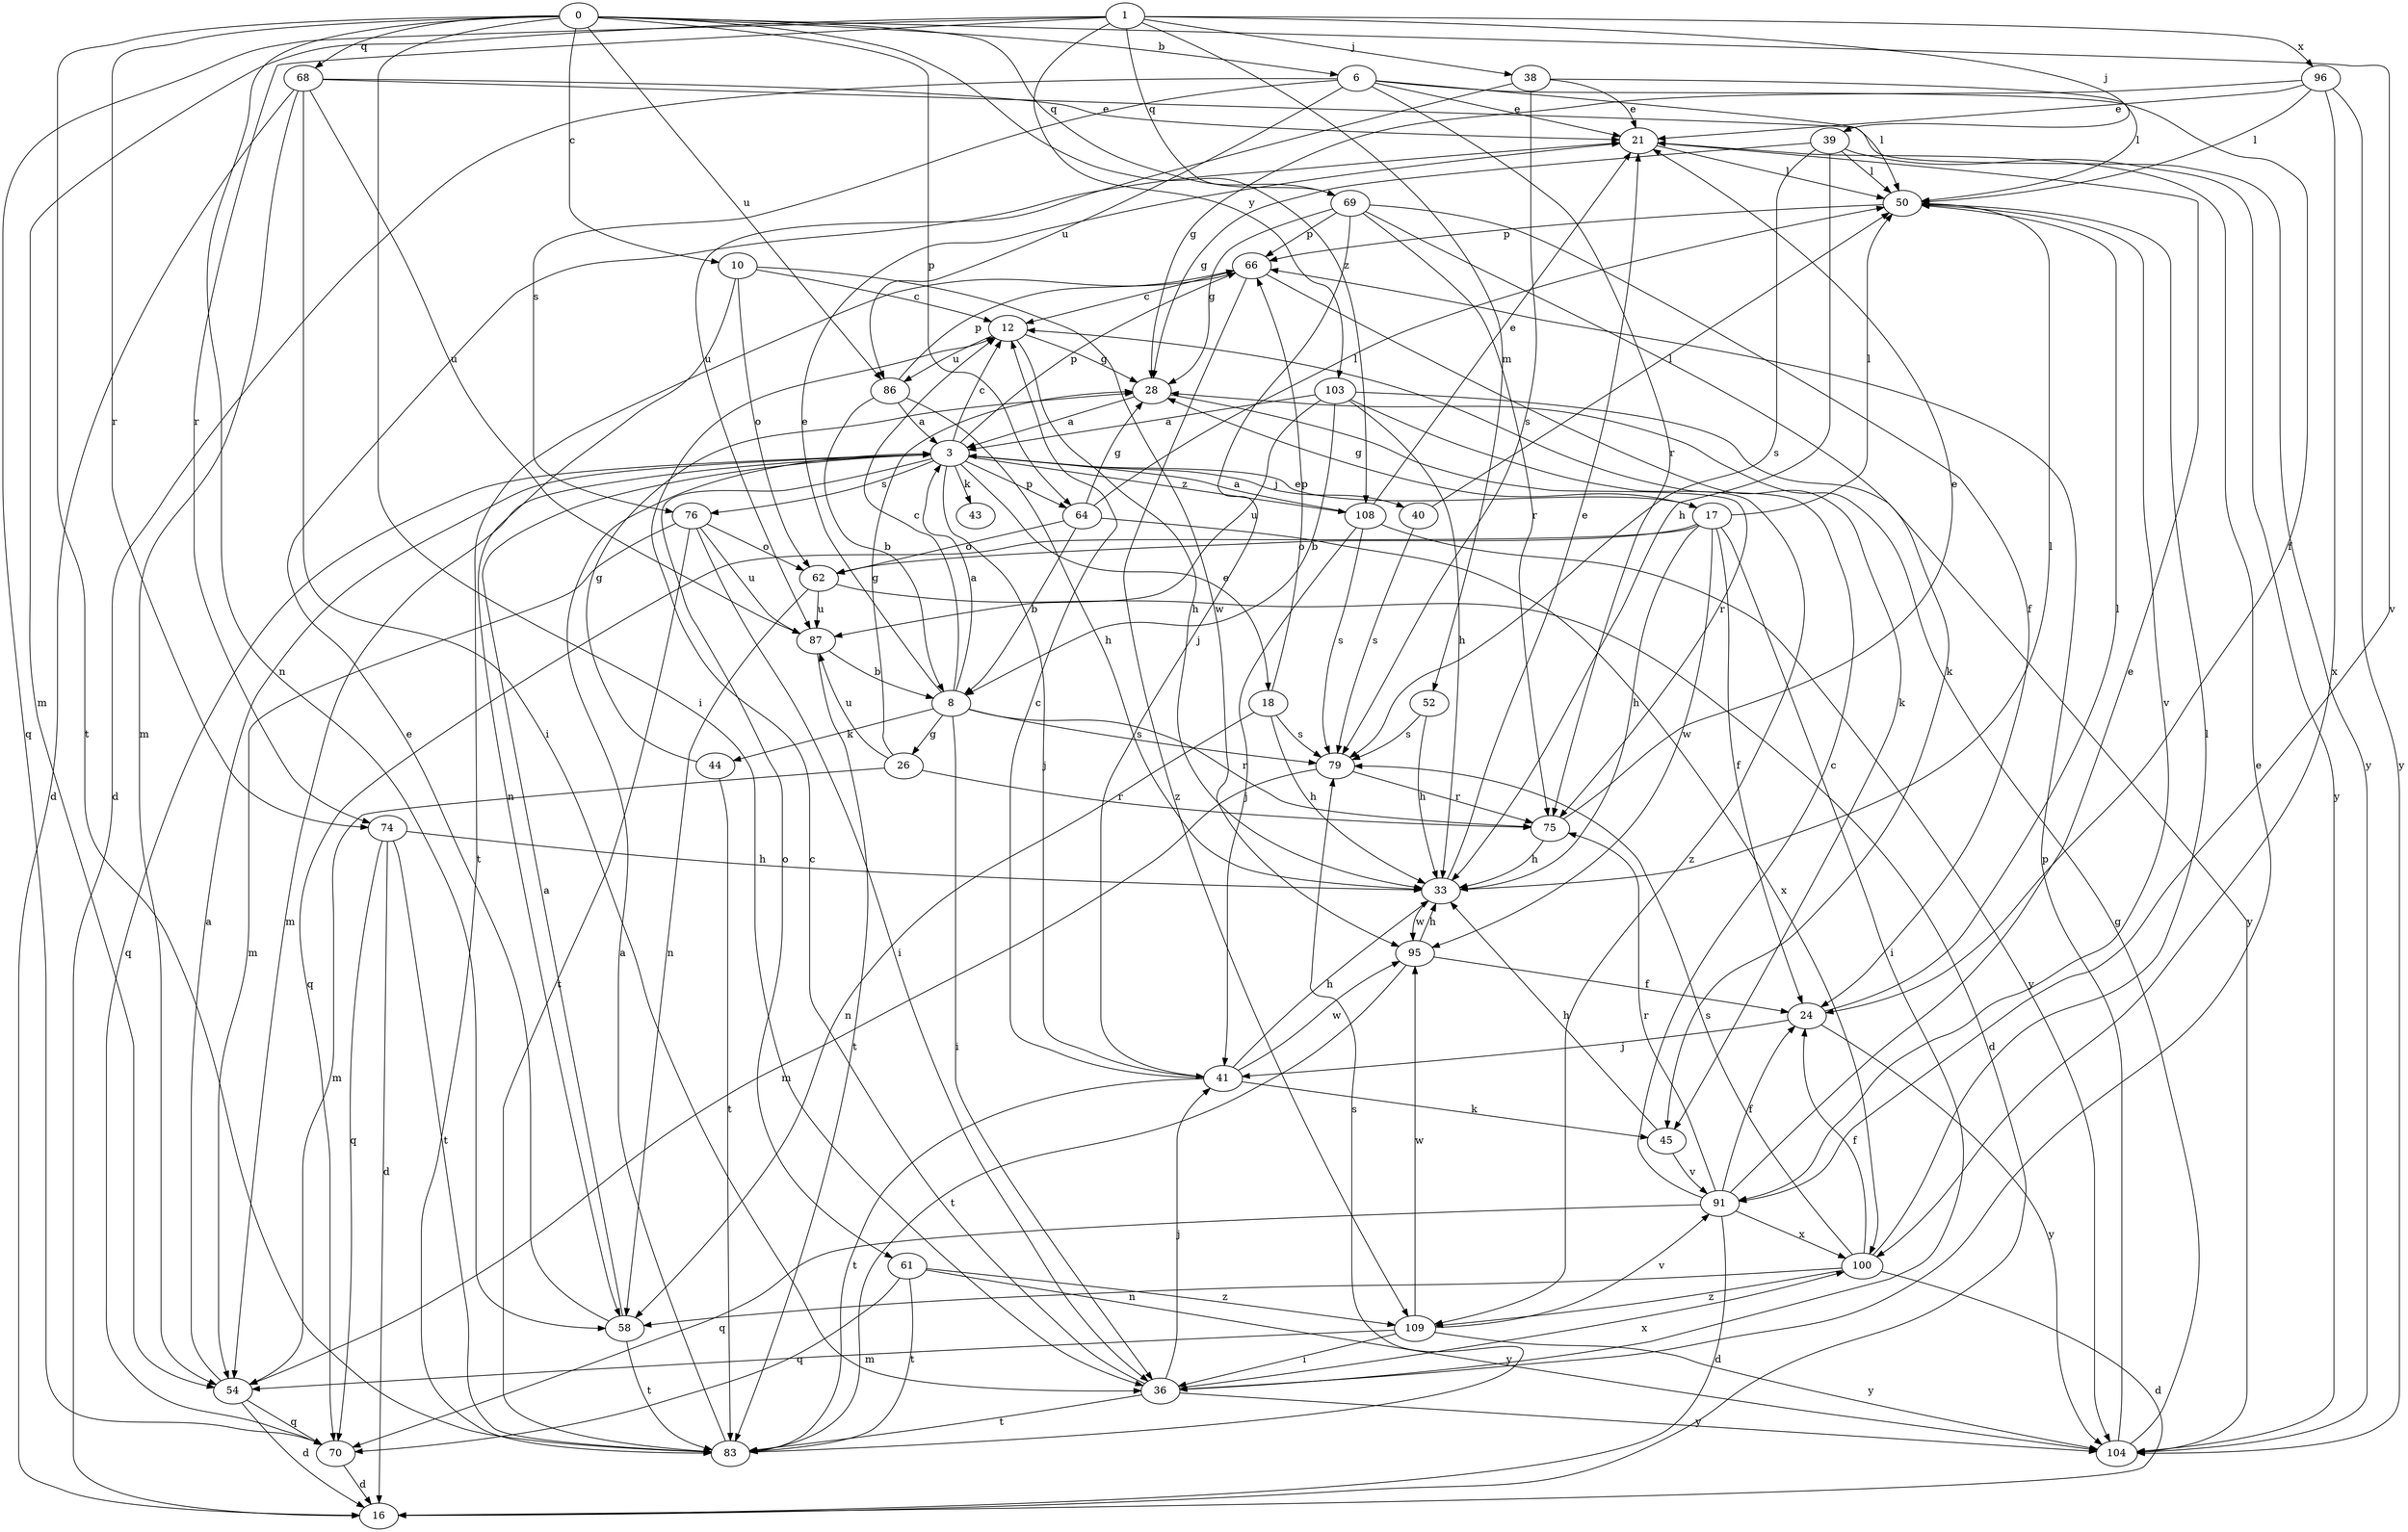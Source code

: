 strict digraph  {
0;
1;
3;
6;
8;
10;
12;
16;
17;
18;
21;
24;
26;
28;
33;
36;
38;
39;
40;
41;
43;
44;
45;
50;
52;
54;
58;
61;
62;
64;
66;
68;
69;
70;
74;
75;
76;
79;
83;
86;
87;
91;
95;
96;
100;
103;
104;
108;
109;
0 -> 6  [label=b];
0 -> 10  [label=c];
0 -> 36  [label=i];
0 -> 58  [label=n];
0 -> 64  [label=p];
0 -> 68  [label=q];
0 -> 69  [label=q];
0 -> 74  [label=r];
0 -> 83  [label=t];
0 -> 86  [label=u];
0 -> 91  [label=v];
0 -> 108  [label=z];
1 -> 38  [label=j];
1 -> 39  [label=j];
1 -> 52  [label=m];
1 -> 54  [label=m];
1 -> 69  [label=q];
1 -> 70  [label=q];
1 -> 74  [label=r];
1 -> 96  [label=x];
1 -> 103  [label=y];
3 -> 12  [label=c];
3 -> 17  [label=e];
3 -> 18  [label=e];
3 -> 40  [label=j];
3 -> 41  [label=j];
3 -> 43  [label=k];
3 -> 54  [label=m];
3 -> 61  [label=o];
3 -> 64  [label=p];
3 -> 66  [label=p];
3 -> 70  [label=q];
3 -> 76  [label=s];
3 -> 108  [label=z];
6 -> 16  [label=d];
6 -> 21  [label=e];
6 -> 24  [label=f];
6 -> 50  [label=l];
6 -> 75  [label=r];
6 -> 76  [label=s];
6 -> 86  [label=u];
8 -> 3  [label=a];
8 -> 12  [label=c];
8 -> 21  [label=e];
8 -> 26  [label=g];
8 -> 36  [label=i];
8 -> 44  [label=k];
8 -> 75  [label=r];
8 -> 79  [label=s];
10 -> 12  [label=c];
10 -> 58  [label=n];
10 -> 62  [label=o];
10 -> 95  [label=w];
12 -> 28  [label=g];
12 -> 33  [label=h];
12 -> 86  [label=u];
17 -> 24  [label=f];
17 -> 28  [label=g];
17 -> 33  [label=h];
17 -> 36  [label=i];
17 -> 50  [label=l];
17 -> 62  [label=o];
17 -> 70  [label=q];
17 -> 95  [label=w];
18 -> 33  [label=h];
18 -> 58  [label=n];
18 -> 66  [label=p];
18 -> 79  [label=s];
21 -> 50  [label=l];
24 -> 41  [label=j];
24 -> 50  [label=l];
24 -> 104  [label=y];
26 -> 28  [label=g];
26 -> 54  [label=m];
26 -> 75  [label=r];
26 -> 87  [label=u];
28 -> 3  [label=a];
28 -> 75  [label=r];
33 -> 21  [label=e];
33 -> 50  [label=l];
33 -> 95  [label=w];
36 -> 12  [label=c];
36 -> 21  [label=e];
36 -> 41  [label=j];
36 -> 83  [label=t];
36 -> 100  [label=x];
36 -> 104  [label=y];
38 -> 21  [label=e];
38 -> 50  [label=l];
38 -> 79  [label=s];
38 -> 87  [label=u];
39 -> 28  [label=g];
39 -> 33  [label=h];
39 -> 50  [label=l];
39 -> 79  [label=s];
39 -> 104  [label=y];
40 -> 50  [label=l];
40 -> 79  [label=s];
41 -> 12  [label=c];
41 -> 33  [label=h];
41 -> 45  [label=k];
41 -> 83  [label=t];
41 -> 95  [label=w];
44 -> 28  [label=g];
44 -> 83  [label=t];
45 -> 33  [label=h];
45 -> 91  [label=v];
50 -> 66  [label=p];
50 -> 91  [label=v];
52 -> 33  [label=h];
52 -> 79  [label=s];
54 -> 3  [label=a];
54 -> 16  [label=d];
54 -> 70  [label=q];
58 -> 3  [label=a];
58 -> 21  [label=e];
58 -> 83  [label=t];
61 -> 70  [label=q];
61 -> 83  [label=t];
61 -> 104  [label=y];
61 -> 109  [label=z];
62 -> 16  [label=d];
62 -> 58  [label=n];
62 -> 87  [label=u];
64 -> 8  [label=b];
64 -> 28  [label=g];
64 -> 50  [label=l];
64 -> 62  [label=o];
64 -> 100  [label=x];
66 -> 12  [label=c];
66 -> 45  [label=k];
66 -> 83  [label=t];
66 -> 109  [label=z];
68 -> 16  [label=d];
68 -> 21  [label=e];
68 -> 36  [label=i];
68 -> 54  [label=m];
68 -> 87  [label=u];
68 -> 104  [label=y];
69 -> 24  [label=f];
69 -> 28  [label=g];
69 -> 41  [label=j];
69 -> 45  [label=k];
69 -> 66  [label=p];
69 -> 75  [label=r];
70 -> 16  [label=d];
74 -> 16  [label=d];
74 -> 33  [label=h];
74 -> 70  [label=q];
74 -> 83  [label=t];
75 -> 21  [label=e];
75 -> 33  [label=h];
76 -> 36  [label=i];
76 -> 54  [label=m];
76 -> 62  [label=o];
76 -> 83  [label=t];
76 -> 87  [label=u];
79 -> 54  [label=m];
79 -> 75  [label=r];
83 -> 3  [label=a];
83 -> 79  [label=s];
86 -> 3  [label=a];
86 -> 8  [label=b];
86 -> 33  [label=h];
86 -> 66  [label=p];
87 -> 8  [label=b];
87 -> 83  [label=t];
91 -> 12  [label=c];
91 -> 16  [label=d];
91 -> 21  [label=e];
91 -> 24  [label=f];
91 -> 70  [label=q];
91 -> 75  [label=r];
91 -> 100  [label=x];
95 -> 24  [label=f];
95 -> 33  [label=h];
95 -> 83  [label=t];
96 -> 21  [label=e];
96 -> 28  [label=g];
96 -> 50  [label=l];
96 -> 100  [label=x];
96 -> 104  [label=y];
100 -> 16  [label=d];
100 -> 24  [label=f];
100 -> 50  [label=l];
100 -> 58  [label=n];
100 -> 79  [label=s];
100 -> 109  [label=z];
103 -> 3  [label=a];
103 -> 8  [label=b];
103 -> 33  [label=h];
103 -> 87  [label=u];
103 -> 104  [label=y];
103 -> 109  [label=z];
104 -> 28  [label=g];
104 -> 66  [label=p];
108 -> 3  [label=a];
108 -> 21  [label=e];
108 -> 41  [label=j];
108 -> 79  [label=s];
108 -> 104  [label=y];
109 -> 36  [label=i];
109 -> 54  [label=m];
109 -> 91  [label=v];
109 -> 95  [label=w];
109 -> 104  [label=y];
}
